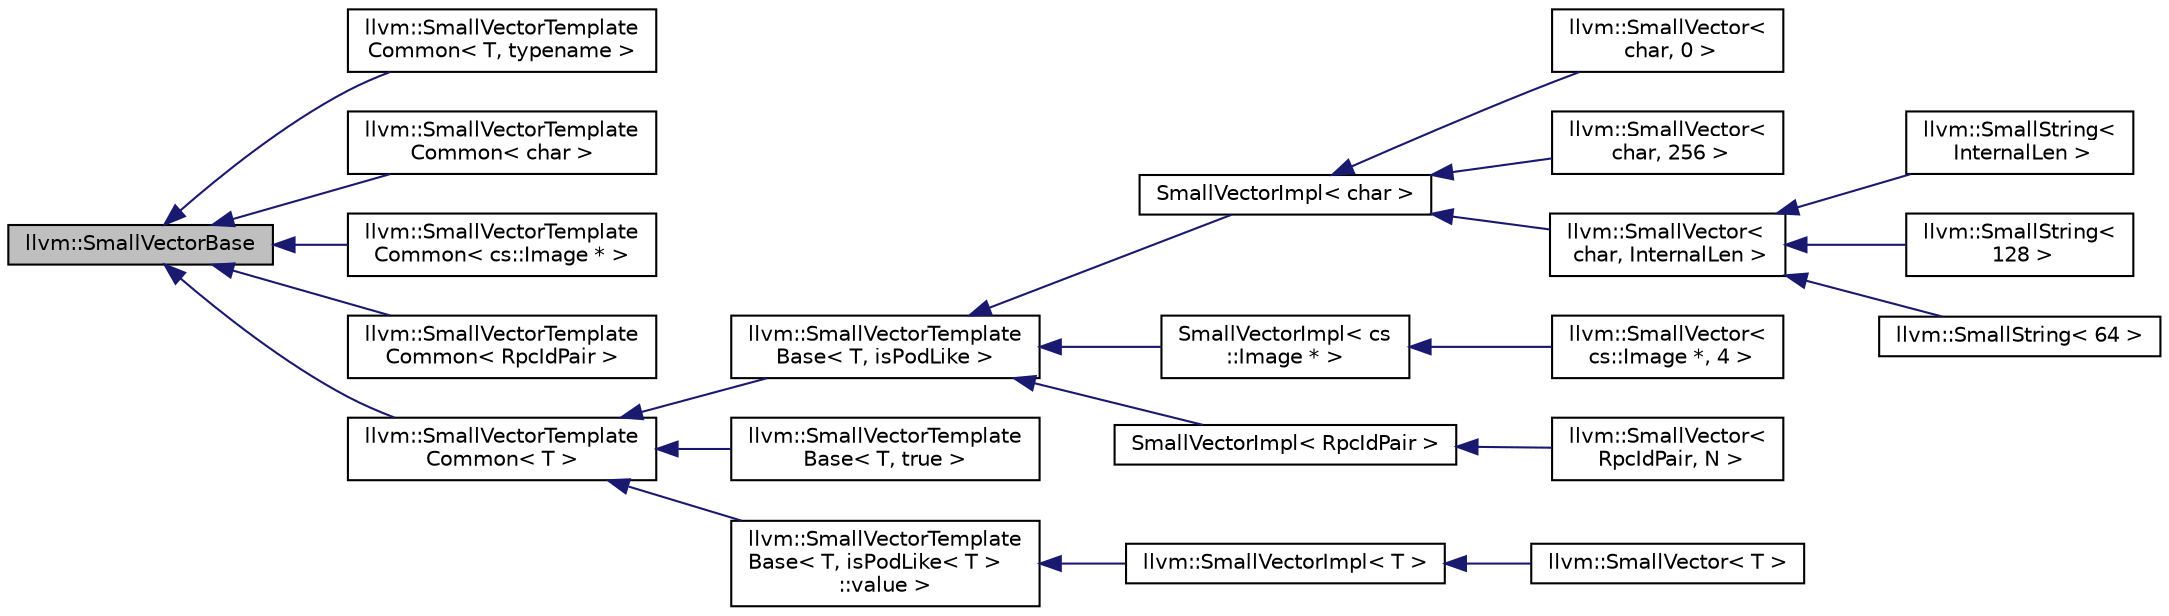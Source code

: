 digraph "llvm::SmallVectorBase"
{
  edge [fontname="Helvetica",fontsize="10",labelfontname="Helvetica",labelfontsize="10"];
  node [fontname="Helvetica",fontsize="10",shape=record];
  rankdir="LR";
  Node1 [label="llvm::SmallVectorBase",height=0.2,width=0.4,color="black", fillcolor="grey75", style="filled", fontcolor="black"];
  Node1 -> Node2 [dir="back",color="midnightblue",fontsize="10",style="solid",fontname="Helvetica"];
  Node2 [label="llvm::SmallVectorTemplate\lCommon\< T, typename \>",height=0.2,width=0.4,color="black", fillcolor="white", style="filled",URL="$classllvm_1_1SmallVectorTemplateCommon.html",tooltip="This is the part of SmallVectorTemplateBase which does not depend on whether the type T is a POD..."];
  Node1 -> Node3 [dir="back",color="midnightblue",fontsize="10",style="solid",fontname="Helvetica"];
  Node3 [label="llvm::SmallVectorTemplate\lCommon\< char \>",height=0.2,width=0.4,color="black", fillcolor="white", style="filled",URL="$classllvm_1_1SmallVectorTemplateCommon.html"];
  Node1 -> Node4 [dir="back",color="midnightblue",fontsize="10",style="solid",fontname="Helvetica"];
  Node4 [label="llvm::SmallVectorTemplate\lCommon\< cs::Image * \>",height=0.2,width=0.4,color="black", fillcolor="white", style="filled",URL="$classllvm_1_1SmallVectorTemplateCommon.html"];
  Node1 -> Node5 [dir="back",color="midnightblue",fontsize="10",style="solid",fontname="Helvetica"];
  Node5 [label="llvm::SmallVectorTemplate\lCommon\< RpcIdPair \>",height=0.2,width=0.4,color="black", fillcolor="white", style="filled",URL="$classllvm_1_1SmallVectorTemplateCommon.html"];
  Node1 -> Node6 [dir="back",color="midnightblue",fontsize="10",style="solid",fontname="Helvetica"];
  Node6 [label="llvm::SmallVectorTemplate\lCommon\< T \>",height=0.2,width=0.4,color="black", fillcolor="white", style="filled",URL="$classllvm_1_1SmallVectorTemplateCommon.html"];
  Node6 -> Node7 [dir="back",color="midnightblue",fontsize="10",style="solid",fontname="Helvetica"];
  Node7 [label="llvm::SmallVectorTemplate\lBase\< T, isPodLike \>",height=0.2,width=0.4,color="black", fillcolor="white", style="filled",URL="$classllvm_1_1SmallVectorTemplateBase.html",tooltip="SmallVectorTemplateBase<isPodLike = false> - This is where we put method implementations that are des..."];
  Node7 -> Node8 [dir="back",color="midnightblue",fontsize="10",style="solid",fontname="Helvetica"];
  Node8 [label="SmallVectorImpl\< char \>",height=0.2,width=0.4,color="black", fillcolor="white", style="filled",URL="$classllvm_1_1SmallVectorImpl.html"];
  Node8 -> Node9 [dir="back",color="midnightblue",fontsize="10",style="solid",fontname="Helvetica"];
  Node9 [label="llvm::SmallVector\<\l char, 0 \>",height=0.2,width=0.4,color="black", fillcolor="white", style="filled",URL="$classllvm_1_1SmallVector.html"];
  Node8 -> Node10 [dir="back",color="midnightblue",fontsize="10",style="solid",fontname="Helvetica"];
  Node10 [label="llvm::SmallVector\<\l char, 256 \>",height=0.2,width=0.4,color="black", fillcolor="white", style="filled",URL="$classllvm_1_1SmallVector.html"];
  Node8 -> Node11 [dir="back",color="midnightblue",fontsize="10",style="solid",fontname="Helvetica"];
  Node11 [label="llvm::SmallVector\<\l char, InternalLen \>",height=0.2,width=0.4,color="black", fillcolor="white", style="filled",URL="$classllvm_1_1SmallVector.html"];
  Node11 -> Node12 [dir="back",color="midnightblue",fontsize="10",style="solid",fontname="Helvetica"];
  Node12 [label="llvm::SmallString\<\l InternalLen \>",height=0.2,width=0.4,color="black", fillcolor="white", style="filled",URL="$classllvm_1_1SmallString.html",tooltip="SmallString - A SmallString is just a SmallVector with methods and accessors that make it work better..."];
  Node11 -> Node13 [dir="back",color="midnightblue",fontsize="10",style="solid",fontname="Helvetica"];
  Node13 [label="llvm::SmallString\<\l 128 \>",height=0.2,width=0.4,color="black", fillcolor="white", style="filled",URL="$classllvm_1_1SmallString.html"];
  Node11 -> Node14 [dir="back",color="midnightblue",fontsize="10",style="solid",fontname="Helvetica"];
  Node14 [label="llvm::SmallString\< 64 \>",height=0.2,width=0.4,color="black", fillcolor="white", style="filled",URL="$classllvm_1_1SmallString.html"];
  Node7 -> Node15 [dir="back",color="midnightblue",fontsize="10",style="solid",fontname="Helvetica"];
  Node15 [label="SmallVectorImpl\< cs\l::Image * \>",height=0.2,width=0.4,color="black", fillcolor="white", style="filled",URL="$classllvm_1_1SmallVectorImpl.html"];
  Node15 -> Node16 [dir="back",color="midnightblue",fontsize="10",style="solid",fontname="Helvetica"];
  Node16 [label="llvm::SmallVector\<\l cs::Image *, 4 \>",height=0.2,width=0.4,color="black", fillcolor="white", style="filled",URL="$classllvm_1_1SmallVector.html"];
  Node7 -> Node17 [dir="back",color="midnightblue",fontsize="10",style="solid",fontname="Helvetica"];
  Node17 [label="SmallVectorImpl\< RpcIdPair \>",height=0.2,width=0.4,color="black", fillcolor="white", style="filled",URL="$classllvm_1_1SmallVectorImpl.html"];
  Node17 -> Node18 [dir="back",color="midnightblue",fontsize="10",style="solid",fontname="Helvetica"];
  Node18 [label="llvm::SmallVector\<\l RpcIdPair, N \>",height=0.2,width=0.4,color="black", fillcolor="white", style="filled",URL="$classllvm_1_1SmallVector.html"];
  Node6 -> Node19 [dir="back",color="midnightblue",fontsize="10",style="solid",fontname="Helvetica"];
  Node19 [label="llvm::SmallVectorTemplate\lBase\< T, true \>",height=0.2,width=0.4,color="black", fillcolor="white", style="filled",URL="$classllvm_1_1SmallVectorTemplateBase_3_01T_00_01true_01_4.html",tooltip="SmallVectorTemplateBase<isPodLike = true> - This is where we put method implementations that are desi..."];
  Node6 -> Node20 [dir="back",color="midnightblue",fontsize="10",style="solid",fontname="Helvetica"];
  Node20 [label="llvm::SmallVectorTemplate\lBase\< T, isPodLike\< T \>\l::value \>",height=0.2,width=0.4,color="black", fillcolor="white", style="filled",URL="$classllvm_1_1SmallVectorTemplateBase.html"];
  Node20 -> Node21 [dir="back",color="midnightblue",fontsize="10",style="solid",fontname="Helvetica"];
  Node21 [label="llvm::SmallVectorImpl\< T \>",height=0.2,width=0.4,color="black", fillcolor="white", style="filled",URL="$classllvm_1_1SmallVectorImpl.html",tooltip="This class consists of common code factored out of the SmallVector class to reduce code duplication b..."];
  Node21 -> Node22 [dir="back",color="midnightblue",fontsize="10",style="solid",fontname="Helvetica"];
  Node22 [label="llvm::SmallVector\< T \>",height=0.2,width=0.4,color="black", fillcolor="white", style="filled",URL="$classllvm_1_1SmallVector.html",tooltip="This is a &#39;vector&#39; (really, a variable-sized array), optimized for the case when the array is small..."];
}
